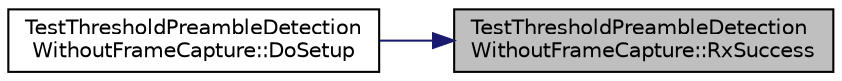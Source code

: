 digraph "TestThresholdPreambleDetectionWithoutFrameCapture::RxSuccess"
{
 // LATEX_PDF_SIZE
  edge [fontname="Helvetica",fontsize="10",labelfontname="Helvetica",labelfontsize="10"];
  node [fontname="Helvetica",fontsize="10",shape=record];
  rankdir="RL";
  Node1 [label="TestThresholdPreambleDetection\lWithoutFrameCapture::RxSuccess",height=0.2,width=0.4,color="black", fillcolor="grey75", style="filled", fontcolor="black",tooltip="Spectrum wifi receive success function."];
  Node1 -> Node2 [dir="back",color="midnightblue",fontsize="10",style="solid",fontname="Helvetica"];
  Node2 [label="TestThresholdPreambleDetection\lWithoutFrameCapture::DoSetup",height=0.2,width=0.4,color="black", fillcolor="white", style="filled",URL="$class_test_threshold_preamble_detection_without_frame_capture.html#ab5b96aabf2489e8d454465ec70196756",tooltip="Implementation to do any local setup required for this TestCase."];
}
